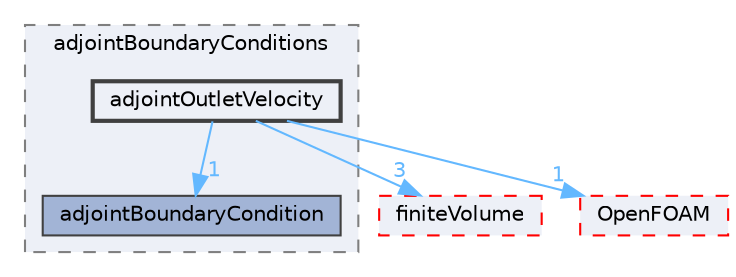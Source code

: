 digraph "src/optimisation/adjointOptimisation/adjoint/adjointBoundaryConditions/adjointOutletVelocity"
{
 // LATEX_PDF_SIZE
  bgcolor="transparent";
  edge [fontname=Helvetica,fontsize=10,labelfontname=Helvetica,labelfontsize=10];
  node [fontname=Helvetica,fontsize=10,shape=box,height=0.2,width=0.4];
  compound=true
  subgraph clusterdir_1784f822592d39f816c839dc1a098cdb {
    graph [ bgcolor="#edf0f7", pencolor="grey50", label="adjointBoundaryConditions", fontname=Helvetica,fontsize=10 style="filled,dashed", URL="dir_1784f822592d39f816c839dc1a098cdb.html",tooltip=""]
  dir_652b1198ee2276fb8c8e7ad72509d703 [label="adjointBoundaryCondition", fillcolor="#a2b4d6", color="grey25", style="filled", URL="dir_652b1198ee2276fb8c8e7ad72509d703.html",tooltip=""];
  dir_33dfd057c7340164d1c4cd34a39218bd [label="adjointOutletVelocity", fillcolor="#edf0f7", color="grey25", style="filled,bold", URL="dir_33dfd057c7340164d1c4cd34a39218bd.html",tooltip=""];
  }
  dir_9bd15774b555cf7259a6fa18f99fe99b [label="finiteVolume", fillcolor="#edf0f7", color="red", style="filled,dashed", URL="dir_9bd15774b555cf7259a6fa18f99fe99b.html",tooltip=""];
  dir_c5473ff19b20e6ec4dfe5c310b3778a8 [label="OpenFOAM", fillcolor="#edf0f7", color="red", style="filled,dashed", URL="dir_c5473ff19b20e6ec4dfe5c310b3778a8.html",tooltip=""];
  dir_33dfd057c7340164d1c4cd34a39218bd->dir_652b1198ee2276fb8c8e7ad72509d703 [headlabel="1", labeldistance=1.5 headhref="dir_000054_000032.html" href="dir_000054_000032.html" color="steelblue1" fontcolor="steelblue1"];
  dir_33dfd057c7340164d1c4cd34a39218bd->dir_9bd15774b555cf7259a6fa18f99fe99b [headlabel="3", labeldistance=1.5 headhref="dir_000054_001387.html" href="dir_000054_001387.html" color="steelblue1" fontcolor="steelblue1"];
  dir_33dfd057c7340164d1c4cd34a39218bd->dir_c5473ff19b20e6ec4dfe5c310b3778a8 [headlabel="1", labeldistance=1.5 headhref="dir_000054_002695.html" href="dir_000054_002695.html" color="steelblue1" fontcolor="steelblue1"];
}
